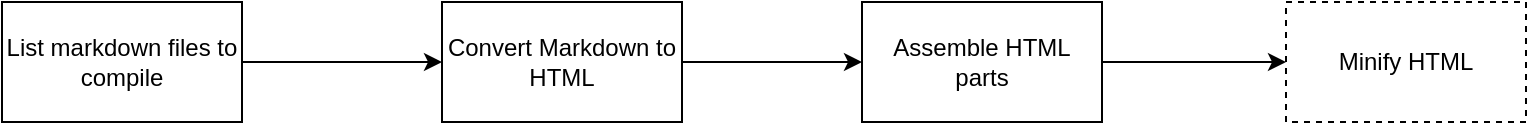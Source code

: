 <mxfile version="12.9.13" type="device"><diagram id="wIO_pmP0F0dQr7v1a8R8" name="Process"><mxGraphModel dx="1090" dy="700" grid="1" gridSize="10" guides="1" tooltips="1" connect="1" arrows="1" fold="1" page="1" pageScale="1" pageWidth="850" pageHeight="1100" math="0" shadow="0"><root><mxCell id="0"/><mxCell id="1" parent="0"/><mxCell id="dDEL5thrffgAcJwLtJUX-5" style="edgeStyle=orthogonalEdgeStyle;rounded=0;orthogonalLoop=1;jettySize=auto;html=1;" parent="1" source="dDEL5thrffgAcJwLtJUX-1" target="dDEL5thrffgAcJwLtJUX-3" edge="1"><mxGeometry relative="1" as="geometry"/></mxCell><mxCell id="dDEL5thrffgAcJwLtJUX-1" value="Convert Markdown to HTML" style="rounded=0;whiteSpace=wrap;html=1;" parent="1" vertex="1"><mxGeometry x="258" y="90" width="120" height="60" as="geometry"/></mxCell><mxCell id="dDEL5thrffgAcJwLtJUX-4" style="edgeStyle=orthogonalEdgeStyle;rounded=0;orthogonalLoop=1;jettySize=auto;html=1;" parent="1" source="dDEL5thrffgAcJwLtJUX-2" target="dDEL5thrffgAcJwLtJUX-1" edge="1"><mxGeometry relative="1" as="geometry"/></mxCell><mxCell id="dDEL5thrffgAcJwLtJUX-2" value="List markdown files to compile" style="rounded=0;whiteSpace=wrap;html=1;" parent="1" vertex="1"><mxGeometry x="38" y="90" width="120" height="60" as="geometry"/></mxCell><mxCell id="dDEL5thrffgAcJwLtJUX-7" style="edgeStyle=orthogonalEdgeStyle;rounded=0;orthogonalLoop=1;jettySize=auto;html=1;" parent="1" source="dDEL5thrffgAcJwLtJUX-3" target="dDEL5thrffgAcJwLtJUX-6" edge="1"><mxGeometry relative="1" as="geometry"/></mxCell><mxCell id="dDEL5thrffgAcJwLtJUX-3" value="Assemble HTML parts" style="rounded=0;whiteSpace=wrap;html=1;" parent="1" vertex="1"><mxGeometry x="468" y="90" width="120" height="60" as="geometry"/></mxCell><mxCell id="dDEL5thrffgAcJwLtJUX-6" value="Minify HTML" style="rounded=0;whiteSpace=wrap;html=1;dashed=1;" parent="1" vertex="1"><mxGeometry x="680" y="90" width="120" height="60" as="geometry"/></mxCell></root></mxGraphModel></diagram></mxfile>